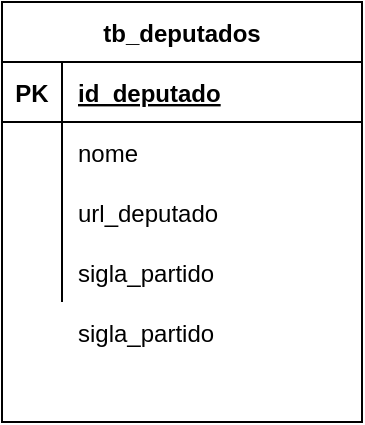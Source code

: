 <mxfile version="14.5.3" type="device"><diagram id="1Tv3ZRPEbz8v-Jl7zYoJ" name="Page-1"><mxGraphModel dx="713" dy="387" grid="1" gridSize="10" guides="1" tooltips="1" connect="1" arrows="1" fold="1" page="1" pageScale="1" pageWidth="827" pageHeight="1169" math="0" shadow="0"><root><mxCell id="0"/><mxCell id="1" parent="0"/><mxCell id="JjmTxsH6Zc4kRqs7_Nge-1" value="tb_deputados" style="shape=table;startSize=30;container=1;collapsible=1;childLayout=tableLayout;fixedRows=1;rowLines=0;fontStyle=1;align=center;resizeLast=1;" vertex="1" parent="1"><mxGeometry x="100" y="140" width="180" height="210" as="geometry"/></mxCell><mxCell id="JjmTxsH6Zc4kRqs7_Nge-2" value="" style="shape=partialRectangle;collapsible=0;dropTarget=0;pointerEvents=0;fillColor=none;top=0;left=0;bottom=1;right=0;points=[[0,0.5],[1,0.5]];portConstraint=eastwest;" vertex="1" parent="JjmTxsH6Zc4kRqs7_Nge-1"><mxGeometry y="30" width="180" height="30" as="geometry"/></mxCell><mxCell id="JjmTxsH6Zc4kRqs7_Nge-3" value="PK" style="shape=partialRectangle;connectable=0;fillColor=none;top=0;left=0;bottom=0;right=0;fontStyle=1;overflow=hidden;" vertex="1" parent="JjmTxsH6Zc4kRqs7_Nge-2"><mxGeometry width="30" height="30" as="geometry"/></mxCell><mxCell id="JjmTxsH6Zc4kRqs7_Nge-4" value="id_deputado" style="shape=partialRectangle;connectable=0;fillColor=none;top=0;left=0;bottom=0;right=0;align=left;spacingLeft=6;fontStyle=5;overflow=hidden;" vertex="1" parent="JjmTxsH6Zc4kRqs7_Nge-2"><mxGeometry x="30" width="150" height="30" as="geometry"/></mxCell><mxCell id="JjmTxsH6Zc4kRqs7_Nge-5" value="" style="shape=partialRectangle;collapsible=0;dropTarget=0;pointerEvents=0;fillColor=none;top=0;left=0;bottom=0;right=0;points=[[0,0.5],[1,0.5]];portConstraint=eastwest;" vertex="1" parent="JjmTxsH6Zc4kRqs7_Nge-1"><mxGeometry y="60" width="180" height="30" as="geometry"/></mxCell><mxCell id="JjmTxsH6Zc4kRqs7_Nge-6" value="" style="shape=partialRectangle;connectable=0;fillColor=none;top=0;left=0;bottom=0;right=0;editable=1;overflow=hidden;" vertex="1" parent="JjmTxsH6Zc4kRqs7_Nge-5"><mxGeometry width="30" height="30" as="geometry"/></mxCell><mxCell id="JjmTxsH6Zc4kRqs7_Nge-7" value="nome" style="shape=partialRectangle;connectable=0;fillColor=none;top=0;left=0;bottom=0;right=0;align=left;spacingLeft=6;overflow=hidden;" vertex="1" parent="JjmTxsH6Zc4kRqs7_Nge-5"><mxGeometry x="30" width="150" height="30" as="geometry"/></mxCell><mxCell id="JjmTxsH6Zc4kRqs7_Nge-8" value="" style="shape=partialRectangle;collapsible=0;dropTarget=0;pointerEvents=0;fillColor=none;top=0;left=0;bottom=0;right=0;points=[[0,0.5],[1,0.5]];portConstraint=eastwest;" vertex="1" parent="JjmTxsH6Zc4kRqs7_Nge-1"><mxGeometry y="90" width="180" height="30" as="geometry"/></mxCell><mxCell id="JjmTxsH6Zc4kRqs7_Nge-9" value="" style="shape=partialRectangle;connectable=0;fillColor=none;top=0;left=0;bottom=0;right=0;editable=1;overflow=hidden;" vertex="1" parent="JjmTxsH6Zc4kRqs7_Nge-8"><mxGeometry width="30" height="30" as="geometry"/></mxCell><mxCell id="JjmTxsH6Zc4kRqs7_Nge-10" value="url_deputado" style="shape=partialRectangle;connectable=0;fillColor=none;top=0;left=0;bottom=0;right=0;align=left;spacingLeft=6;overflow=hidden;" vertex="1" parent="JjmTxsH6Zc4kRqs7_Nge-8"><mxGeometry x="30" width="150" height="30" as="geometry"/></mxCell><mxCell id="JjmTxsH6Zc4kRqs7_Nge-11" value="" style="shape=partialRectangle;collapsible=0;dropTarget=0;pointerEvents=0;fillColor=none;top=0;left=0;bottom=0;right=0;points=[[0,0.5],[1,0.5]];portConstraint=eastwest;" vertex="1" parent="JjmTxsH6Zc4kRqs7_Nge-1"><mxGeometry y="120" width="180" height="30" as="geometry"/></mxCell><mxCell id="JjmTxsH6Zc4kRqs7_Nge-12" value="" style="shape=partialRectangle;connectable=0;fillColor=none;top=0;left=0;bottom=0;right=0;editable=1;overflow=hidden;" vertex="1" parent="JjmTxsH6Zc4kRqs7_Nge-11"><mxGeometry width="30" height="30" as="geometry"/></mxCell><mxCell id="JjmTxsH6Zc4kRqs7_Nge-13" value="sigla_partido" style="shape=partialRectangle;connectable=0;fillColor=none;top=0;left=0;bottom=0;right=0;align=left;spacingLeft=6;overflow=hidden;" vertex="1" parent="JjmTxsH6Zc4kRqs7_Nge-11"><mxGeometry x="30" width="150" height="30" as="geometry"/></mxCell><mxCell id="JjmTxsH6Zc4kRqs7_Nge-27" value="" style="shape=partialRectangle;collapsible=0;dropTarget=0;pointerEvents=0;fillColor=none;top=0;left=0;bottom=0;right=0;points=[[0,0.5],[1,0.5]];portConstraint=eastwest;" vertex="1" parent="1"><mxGeometry x="100" y="290" width="180" height="30" as="geometry"/></mxCell><mxCell id="JjmTxsH6Zc4kRqs7_Nge-28" value="" style="shape=partialRectangle;connectable=0;fillColor=none;top=0;left=0;bottom=0;right=0;editable=1;overflow=hidden;" vertex="1" parent="JjmTxsH6Zc4kRqs7_Nge-27"><mxGeometry width="30" height="30" as="geometry"/></mxCell><mxCell id="JjmTxsH6Zc4kRqs7_Nge-29" value="sigla_partido" style="shape=partialRectangle;connectable=0;fillColor=none;top=0;left=0;bottom=0;right=0;align=left;spacingLeft=6;overflow=hidden;" vertex="1" parent="JjmTxsH6Zc4kRqs7_Nge-27"><mxGeometry x="30" width="150" height="30" as="geometry"/></mxCell></root></mxGraphModel></diagram></mxfile>